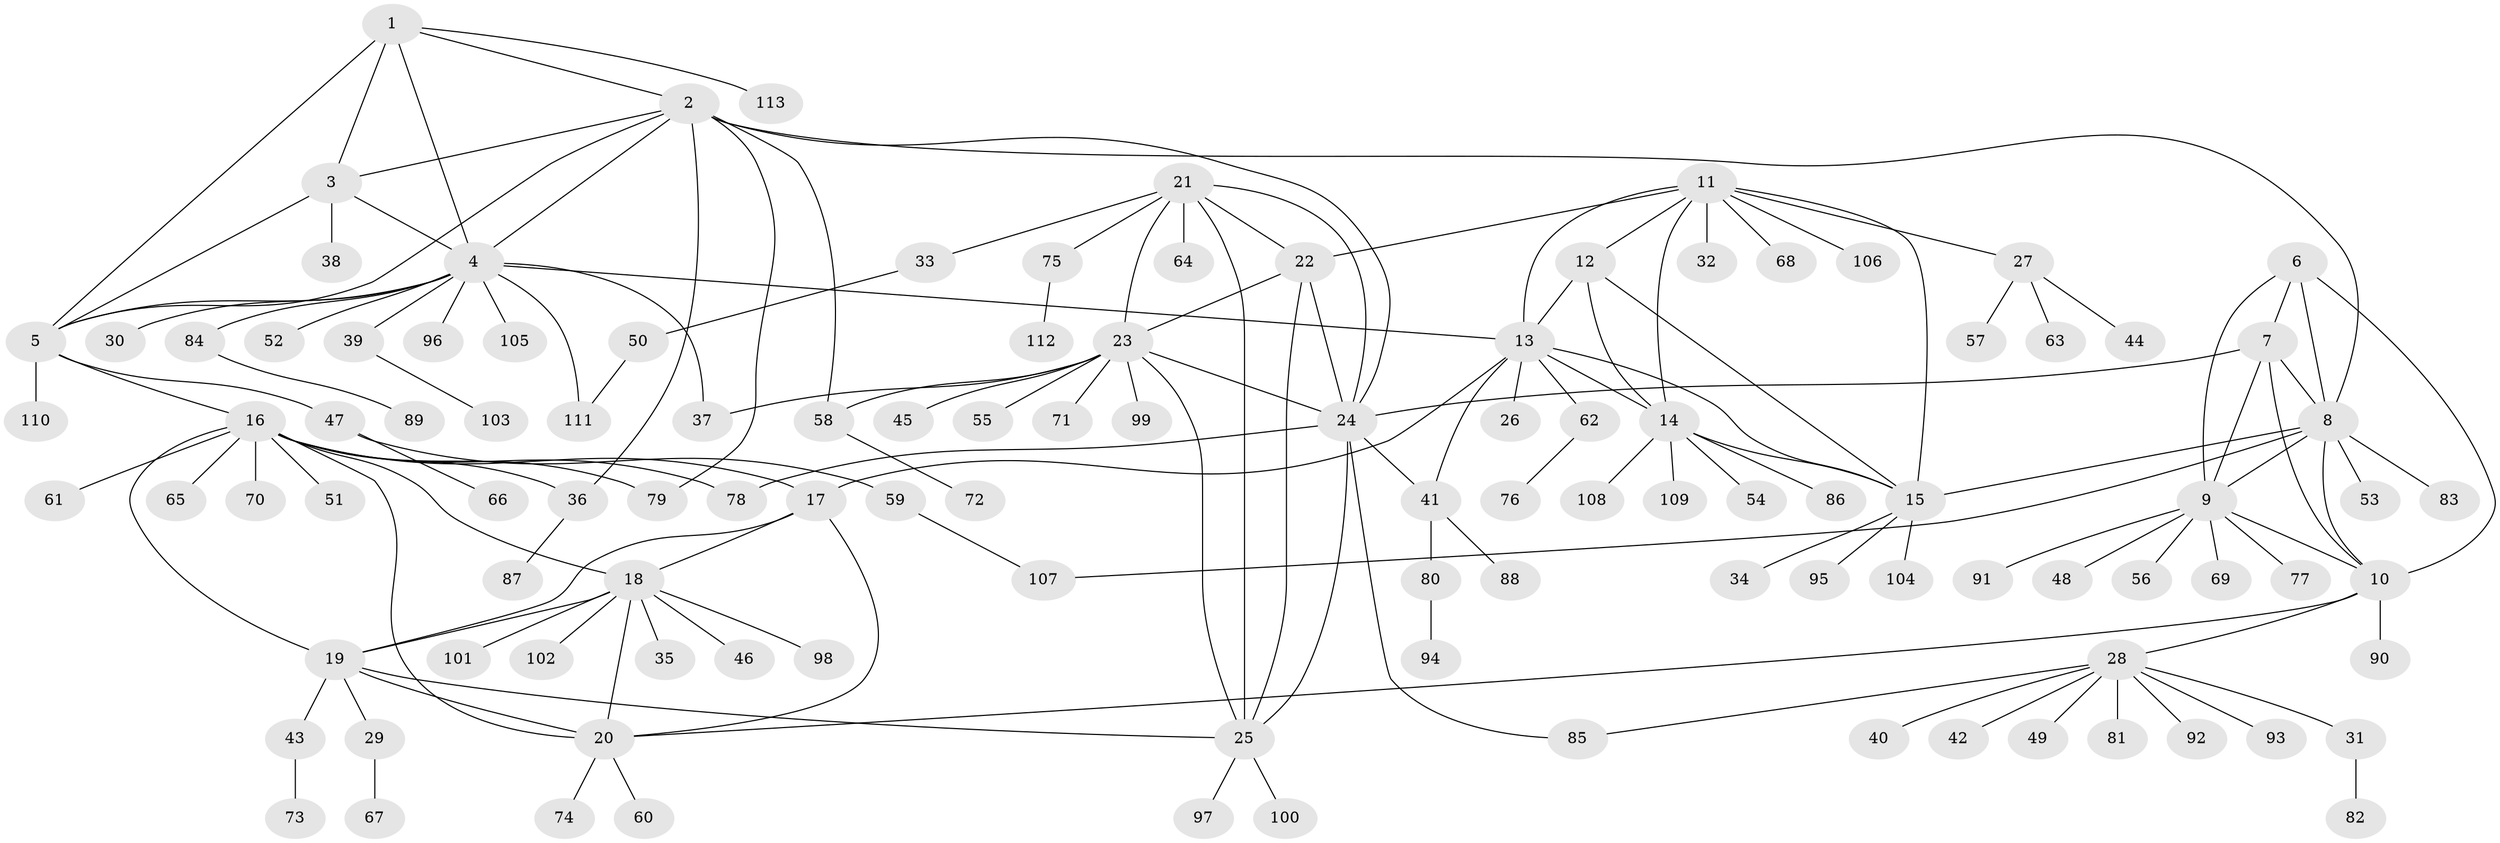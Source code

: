 // coarse degree distribution, {4: 0.017857142857142856, 5: 0.05357142857142857, 2: 0.05357142857142857, 7: 0.017857142857142856, 1: 0.7857142857142857, 14: 0.017857142857142856, 11: 0.017857142857142856, 12: 0.017857142857142856, 15: 0.017857142857142856}
// Generated by graph-tools (version 1.1) at 2025/58/03/04/25 21:58:42]
// undirected, 113 vertices, 157 edges
graph export_dot {
graph [start="1"]
  node [color=gray90,style=filled];
  1;
  2;
  3;
  4;
  5;
  6;
  7;
  8;
  9;
  10;
  11;
  12;
  13;
  14;
  15;
  16;
  17;
  18;
  19;
  20;
  21;
  22;
  23;
  24;
  25;
  26;
  27;
  28;
  29;
  30;
  31;
  32;
  33;
  34;
  35;
  36;
  37;
  38;
  39;
  40;
  41;
  42;
  43;
  44;
  45;
  46;
  47;
  48;
  49;
  50;
  51;
  52;
  53;
  54;
  55;
  56;
  57;
  58;
  59;
  60;
  61;
  62;
  63;
  64;
  65;
  66;
  67;
  68;
  69;
  70;
  71;
  72;
  73;
  74;
  75;
  76;
  77;
  78;
  79;
  80;
  81;
  82;
  83;
  84;
  85;
  86;
  87;
  88;
  89;
  90;
  91;
  92;
  93;
  94;
  95;
  96;
  97;
  98;
  99;
  100;
  101;
  102;
  103;
  104;
  105;
  106;
  107;
  108;
  109;
  110;
  111;
  112;
  113;
  1 -- 2;
  1 -- 3;
  1 -- 4;
  1 -- 5;
  1 -- 113;
  2 -- 3;
  2 -- 4;
  2 -- 5;
  2 -- 8;
  2 -- 24;
  2 -- 36;
  2 -- 58;
  2 -- 79;
  3 -- 4;
  3 -- 5;
  3 -- 38;
  4 -- 5;
  4 -- 13;
  4 -- 30;
  4 -- 37;
  4 -- 39;
  4 -- 52;
  4 -- 84;
  4 -- 96;
  4 -- 105;
  4 -- 111;
  5 -- 16;
  5 -- 47;
  5 -- 110;
  6 -- 7;
  6 -- 8;
  6 -- 9;
  6 -- 10;
  7 -- 8;
  7 -- 9;
  7 -- 10;
  7 -- 24;
  8 -- 9;
  8 -- 10;
  8 -- 15;
  8 -- 53;
  8 -- 83;
  8 -- 107;
  9 -- 10;
  9 -- 48;
  9 -- 56;
  9 -- 69;
  9 -- 77;
  9 -- 91;
  10 -- 20;
  10 -- 28;
  10 -- 90;
  11 -- 12;
  11 -- 13;
  11 -- 14;
  11 -- 15;
  11 -- 22;
  11 -- 27;
  11 -- 32;
  11 -- 68;
  11 -- 106;
  12 -- 13;
  12 -- 14;
  12 -- 15;
  13 -- 14;
  13 -- 15;
  13 -- 17;
  13 -- 26;
  13 -- 41;
  13 -- 62;
  14 -- 15;
  14 -- 54;
  14 -- 86;
  14 -- 108;
  14 -- 109;
  15 -- 34;
  15 -- 95;
  15 -- 104;
  16 -- 17;
  16 -- 18;
  16 -- 19;
  16 -- 20;
  16 -- 36;
  16 -- 51;
  16 -- 61;
  16 -- 65;
  16 -- 70;
  16 -- 78;
  16 -- 79;
  17 -- 18;
  17 -- 19;
  17 -- 20;
  18 -- 19;
  18 -- 20;
  18 -- 35;
  18 -- 46;
  18 -- 98;
  18 -- 101;
  18 -- 102;
  19 -- 20;
  19 -- 25;
  19 -- 29;
  19 -- 43;
  20 -- 60;
  20 -- 74;
  21 -- 22;
  21 -- 23;
  21 -- 24;
  21 -- 25;
  21 -- 33;
  21 -- 64;
  21 -- 75;
  22 -- 23;
  22 -- 24;
  22 -- 25;
  23 -- 24;
  23 -- 25;
  23 -- 37;
  23 -- 45;
  23 -- 55;
  23 -- 58;
  23 -- 71;
  23 -- 99;
  24 -- 25;
  24 -- 41;
  24 -- 78;
  24 -- 85;
  25 -- 97;
  25 -- 100;
  27 -- 44;
  27 -- 57;
  27 -- 63;
  28 -- 31;
  28 -- 40;
  28 -- 42;
  28 -- 49;
  28 -- 81;
  28 -- 85;
  28 -- 92;
  28 -- 93;
  29 -- 67;
  31 -- 82;
  33 -- 50;
  36 -- 87;
  39 -- 103;
  41 -- 80;
  41 -- 88;
  43 -- 73;
  47 -- 59;
  47 -- 66;
  50 -- 111;
  58 -- 72;
  59 -- 107;
  62 -- 76;
  75 -- 112;
  80 -- 94;
  84 -- 89;
}
